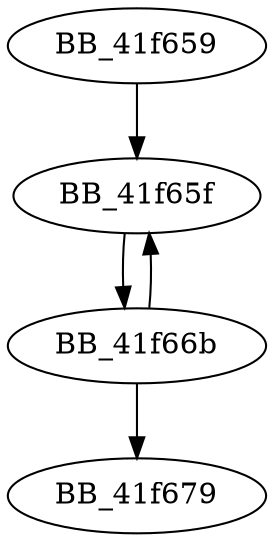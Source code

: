 DiGraph __initp_misc_cfltcvt_tab{
BB_41f659->BB_41f65f
BB_41f65f->BB_41f66b
BB_41f66b->BB_41f65f
BB_41f66b->BB_41f679
}
